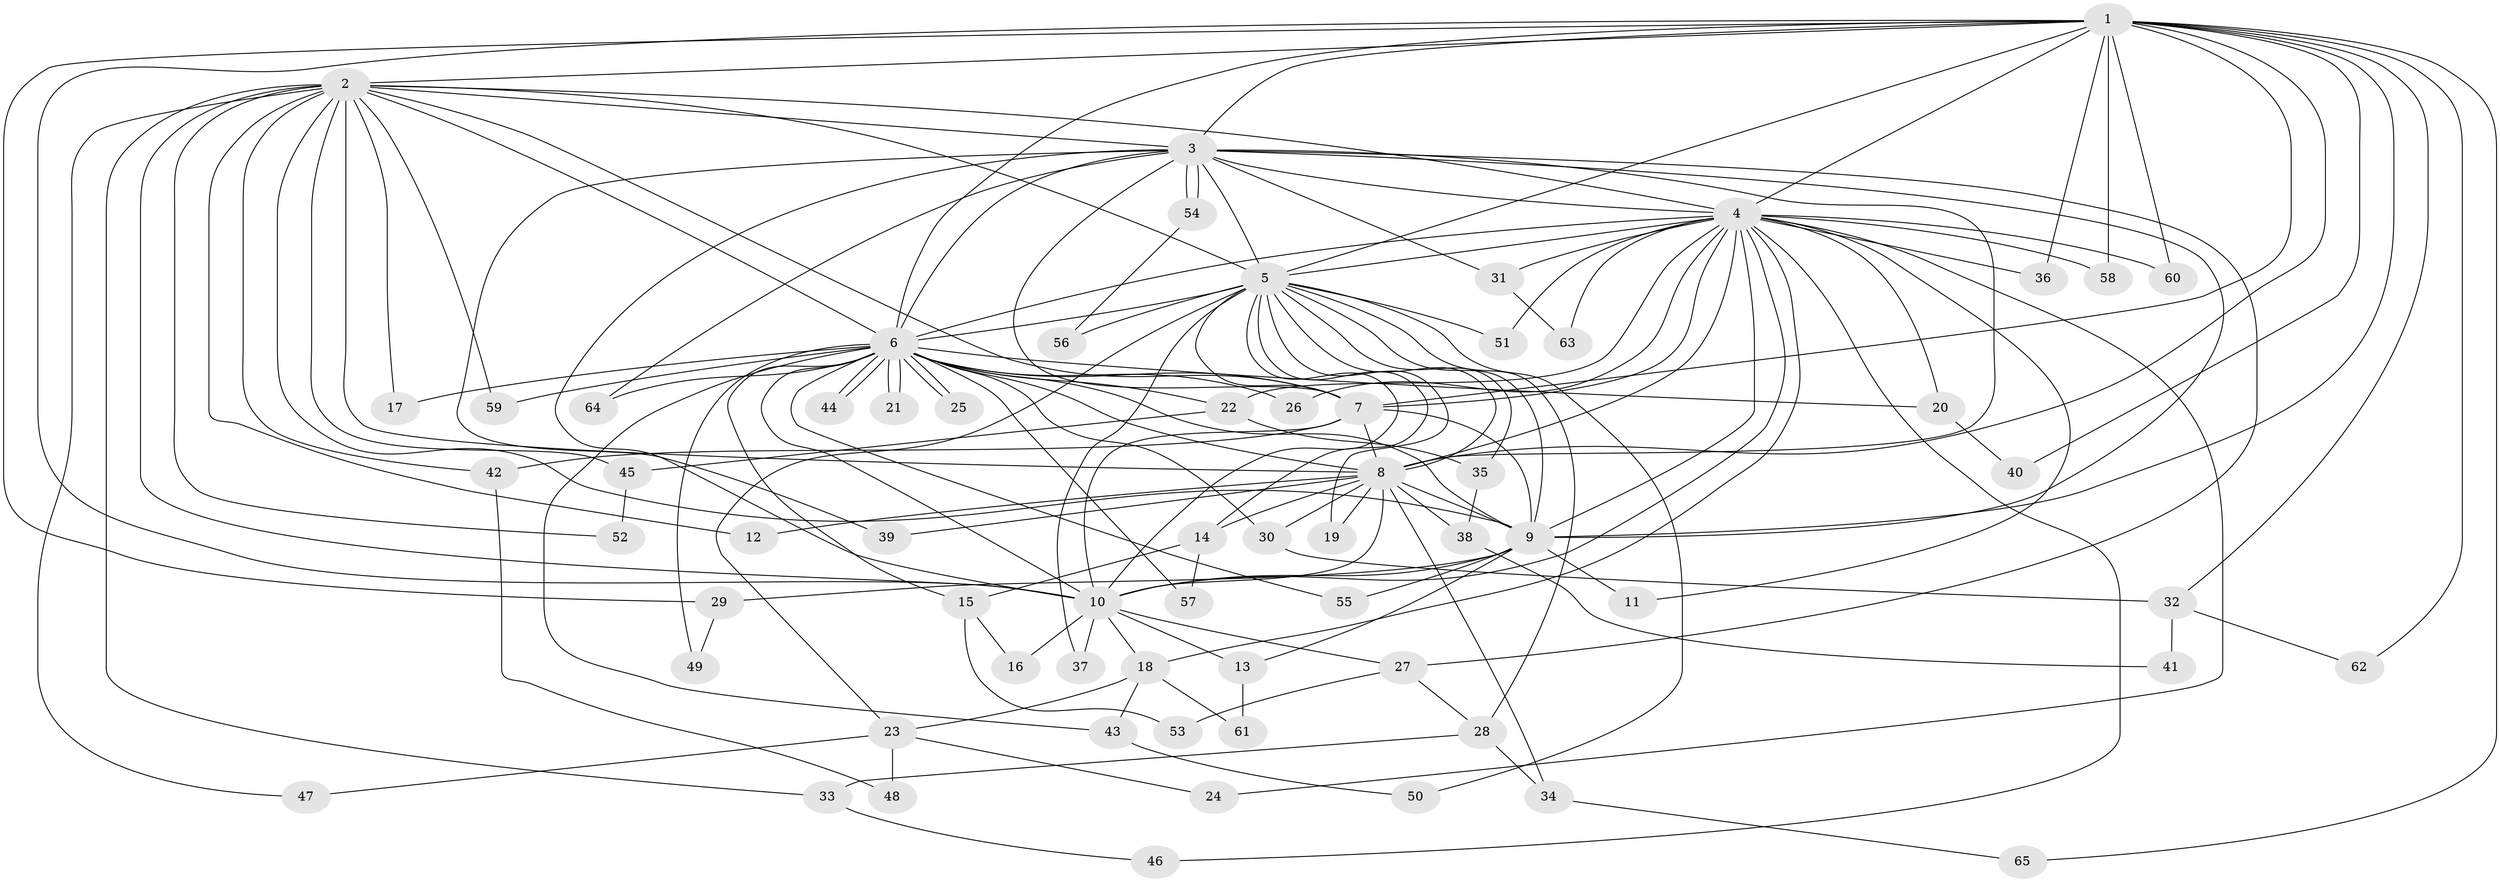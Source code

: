// coarse degree distribution, {15: 0.06521739130434782, 14: 0.043478260869565216, 20: 0.043478260869565216, 23: 0.021739130434782608, 9: 0.021739130434782608, 2: 0.5217391304347826, 4: 0.06521739130434782, 6: 0.021739130434782608, 3: 0.15217391304347827, 5: 0.043478260869565216}
// Generated by graph-tools (version 1.1) at 2025/51/02/27/25 19:51:42]
// undirected, 65 vertices, 155 edges
graph export_dot {
graph [start="1"]
  node [color=gray90,style=filled];
  1;
  2;
  3;
  4;
  5;
  6;
  7;
  8;
  9;
  10;
  11;
  12;
  13;
  14;
  15;
  16;
  17;
  18;
  19;
  20;
  21;
  22;
  23;
  24;
  25;
  26;
  27;
  28;
  29;
  30;
  31;
  32;
  33;
  34;
  35;
  36;
  37;
  38;
  39;
  40;
  41;
  42;
  43;
  44;
  45;
  46;
  47;
  48;
  49;
  50;
  51;
  52;
  53;
  54;
  55;
  56;
  57;
  58;
  59;
  60;
  61;
  62;
  63;
  64;
  65;
  1 -- 2;
  1 -- 3;
  1 -- 4;
  1 -- 5;
  1 -- 6;
  1 -- 7;
  1 -- 8;
  1 -- 9;
  1 -- 10;
  1 -- 29;
  1 -- 32;
  1 -- 36;
  1 -- 40;
  1 -- 58;
  1 -- 60;
  1 -- 62;
  1 -- 65;
  2 -- 3;
  2 -- 4;
  2 -- 5;
  2 -- 6;
  2 -- 7;
  2 -- 8;
  2 -- 9;
  2 -- 10;
  2 -- 12;
  2 -- 17;
  2 -- 33;
  2 -- 42;
  2 -- 45;
  2 -- 47;
  2 -- 52;
  2 -- 59;
  3 -- 4;
  3 -- 5;
  3 -- 6;
  3 -- 7;
  3 -- 8;
  3 -- 9;
  3 -- 10;
  3 -- 27;
  3 -- 31;
  3 -- 39;
  3 -- 54;
  3 -- 54;
  3 -- 64;
  4 -- 5;
  4 -- 6;
  4 -- 7;
  4 -- 8;
  4 -- 9;
  4 -- 10;
  4 -- 11;
  4 -- 18;
  4 -- 20;
  4 -- 22;
  4 -- 24;
  4 -- 26;
  4 -- 31;
  4 -- 36;
  4 -- 46;
  4 -- 51;
  4 -- 58;
  4 -- 60;
  4 -- 63;
  5 -- 6;
  5 -- 7;
  5 -- 8;
  5 -- 9;
  5 -- 10;
  5 -- 14;
  5 -- 19;
  5 -- 23;
  5 -- 28;
  5 -- 35;
  5 -- 37;
  5 -- 50;
  5 -- 51;
  5 -- 56;
  6 -- 7;
  6 -- 8;
  6 -- 9;
  6 -- 10;
  6 -- 15;
  6 -- 17;
  6 -- 20;
  6 -- 21;
  6 -- 21;
  6 -- 22;
  6 -- 25;
  6 -- 25;
  6 -- 26;
  6 -- 30;
  6 -- 43;
  6 -- 44;
  6 -- 44;
  6 -- 49;
  6 -- 55;
  6 -- 57;
  6 -- 59;
  6 -- 64;
  7 -- 8;
  7 -- 9;
  7 -- 10;
  7 -- 42;
  8 -- 9;
  8 -- 10;
  8 -- 12;
  8 -- 14;
  8 -- 19;
  8 -- 30;
  8 -- 34;
  8 -- 38;
  8 -- 39;
  9 -- 10;
  9 -- 11;
  9 -- 13;
  9 -- 29;
  9 -- 55;
  10 -- 13;
  10 -- 16;
  10 -- 18;
  10 -- 27;
  10 -- 37;
  13 -- 61;
  14 -- 15;
  14 -- 57;
  15 -- 16;
  15 -- 53;
  18 -- 23;
  18 -- 43;
  18 -- 61;
  20 -- 40;
  22 -- 35;
  22 -- 45;
  23 -- 24;
  23 -- 47;
  23 -- 48;
  27 -- 28;
  27 -- 53;
  28 -- 33;
  28 -- 34;
  29 -- 49;
  30 -- 32;
  31 -- 63;
  32 -- 41;
  32 -- 62;
  33 -- 46;
  34 -- 65;
  35 -- 38;
  38 -- 41;
  42 -- 48;
  43 -- 50;
  45 -- 52;
  54 -- 56;
}
